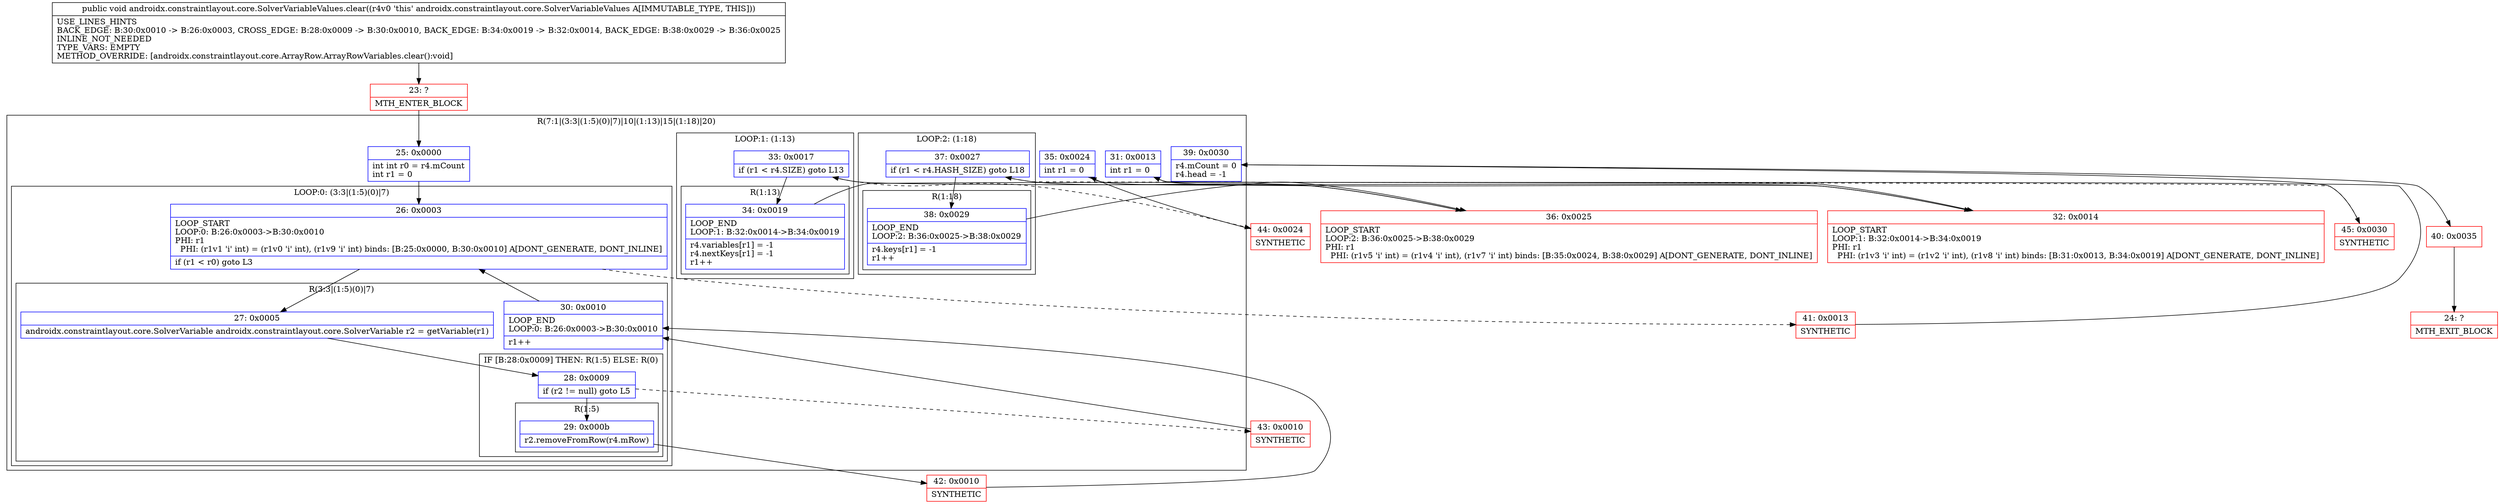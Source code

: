 digraph "CFG forandroidx.constraintlayout.core.SolverVariableValues.clear()V" {
subgraph cluster_Region_1620798736 {
label = "R(7:1|(3:3|(1:5)(0)|7)|10|(1:13)|15|(1:18)|20)";
node [shape=record,color=blue];
Node_25 [shape=record,label="{25\:\ 0x0000|int int r0 = r4.mCount\lint r1 = 0\l}"];
subgraph cluster_LoopRegion_1710613385 {
label = "LOOP:0: (3:3|(1:5)(0)|7)";
node [shape=record,color=blue];
Node_26 [shape=record,label="{26\:\ 0x0003|LOOP_START\lLOOP:0: B:26:0x0003\-\>B:30:0x0010\lPHI: r1 \l  PHI: (r1v1 'i' int) = (r1v0 'i' int), (r1v9 'i' int) binds: [B:25:0x0000, B:30:0x0010] A[DONT_GENERATE, DONT_INLINE]\l|if (r1 \< r0) goto L3\l}"];
subgraph cluster_Region_652174400 {
label = "R(3:3|(1:5)(0)|7)";
node [shape=record,color=blue];
Node_27 [shape=record,label="{27\:\ 0x0005|androidx.constraintlayout.core.SolverVariable androidx.constraintlayout.core.SolverVariable r2 = getVariable(r1)\l}"];
subgraph cluster_IfRegion_1597577086 {
label = "IF [B:28:0x0009] THEN: R(1:5) ELSE: R(0)";
node [shape=record,color=blue];
Node_28 [shape=record,label="{28\:\ 0x0009|if (r2 != null) goto L5\l}"];
subgraph cluster_Region_383816409 {
label = "R(1:5)";
node [shape=record,color=blue];
Node_29 [shape=record,label="{29\:\ 0x000b|r2.removeFromRow(r4.mRow)\l}"];
}
subgraph cluster_Region_693693502 {
label = "R(0)";
node [shape=record,color=blue];
}
}
Node_30 [shape=record,label="{30\:\ 0x0010|LOOP_END\lLOOP:0: B:26:0x0003\-\>B:30:0x0010\l|r1++\l}"];
}
}
Node_31 [shape=record,label="{31\:\ 0x0013|int r1 = 0\l}"];
subgraph cluster_LoopRegion_1093564422 {
label = "LOOP:1: (1:13)";
node [shape=record,color=blue];
Node_33 [shape=record,label="{33\:\ 0x0017|if (r1 \< r4.SIZE) goto L13\l}"];
subgraph cluster_Region_2053533406 {
label = "R(1:13)";
node [shape=record,color=blue];
Node_34 [shape=record,label="{34\:\ 0x0019|LOOP_END\lLOOP:1: B:32:0x0014\-\>B:34:0x0019\l|r4.variables[r1] = \-1\lr4.nextKeys[r1] = \-1\lr1++\l}"];
}
}
Node_35 [shape=record,label="{35\:\ 0x0024|int r1 = 0\l}"];
subgraph cluster_LoopRegion_818230192 {
label = "LOOP:2: (1:18)";
node [shape=record,color=blue];
Node_37 [shape=record,label="{37\:\ 0x0027|if (r1 \< r4.HASH_SIZE) goto L18\l}"];
subgraph cluster_Region_1843772556 {
label = "R(1:18)";
node [shape=record,color=blue];
Node_38 [shape=record,label="{38\:\ 0x0029|LOOP_END\lLOOP:2: B:36:0x0025\-\>B:38:0x0029\l|r4.keys[r1] = \-1\lr1++\l}"];
}
}
Node_39 [shape=record,label="{39\:\ 0x0030|r4.mCount = 0\lr4.head = \-1\l}"];
}
Node_23 [shape=record,color=red,label="{23\:\ ?|MTH_ENTER_BLOCK\l}"];
Node_42 [shape=record,color=red,label="{42\:\ 0x0010|SYNTHETIC\l}"];
Node_43 [shape=record,color=red,label="{43\:\ 0x0010|SYNTHETIC\l}"];
Node_41 [shape=record,color=red,label="{41\:\ 0x0013|SYNTHETIC\l}"];
Node_32 [shape=record,color=red,label="{32\:\ 0x0014|LOOP_START\lLOOP:1: B:32:0x0014\-\>B:34:0x0019\lPHI: r1 \l  PHI: (r1v3 'i' int) = (r1v2 'i' int), (r1v8 'i' int) binds: [B:31:0x0013, B:34:0x0019] A[DONT_GENERATE, DONT_INLINE]\l}"];
Node_44 [shape=record,color=red,label="{44\:\ 0x0024|SYNTHETIC\l}"];
Node_36 [shape=record,color=red,label="{36\:\ 0x0025|LOOP_START\lLOOP:2: B:36:0x0025\-\>B:38:0x0029\lPHI: r1 \l  PHI: (r1v5 'i' int) = (r1v4 'i' int), (r1v7 'i' int) binds: [B:35:0x0024, B:38:0x0029] A[DONT_GENERATE, DONT_INLINE]\l}"];
Node_45 [shape=record,color=red,label="{45\:\ 0x0030|SYNTHETIC\l}"];
Node_40 [shape=record,color=red,label="{40\:\ 0x0035}"];
Node_24 [shape=record,color=red,label="{24\:\ ?|MTH_EXIT_BLOCK\l}"];
MethodNode[shape=record,label="{public void androidx.constraintlayout.core.SolverVariableValues.clear((r4v0 'this' androidx.constraintlayout.core.SolverVariableValues A[IMMUTABLE_TYPE, THIS]))  | USE_LINES_HINTS\lBACK_EDGE: B:30:0x0010 \-\> B:26:0x0003, CROSS_EDGE: B:28:0x0009 \-\> B:30:0x0010, BACK_EDGE: B:34:0x0019 \-\> B:32:0x0014, BACK_EDGE: B:38:0x0029 \-\> B:36:0x0025\lINLINE_NOT_NEEDED\lTYPE_VARS: EMPTY\lMETHOD_OVERRIDE: [androidx.constraintlayout.core.ArrayRow.ArrayRowVariables.clear():void]\l}"];
MethodNode -> Node_23;Node_25 -> Node_26;
Node_26 -> Node_27;
Node_26 -> Node_41[style=dashed];
Node_27 -> Node_28;
Node_28 -> Node_29;
Node_28 -> Node_43[style=dashed];
Node_29 -> Node_42;
Node_30 -> Node_26;
Node_31 -> Node_32;
Node_33 -> Node_34;
Node_33 -> Node_44[style=dashed];
Node_34 -> Node_32;
Node_35 -> Node_36;
Node_37 -> Node_38;
Node_37 -> Node_45[style=dashed];
Node_38 -> Node_36;
Node_39 -> Node_40;
Node_23 -> Node_25;
Node_42 -> Node_30;
Node_43 -> Node_30;
Node_41 -> Node_31;
Node_32 -> Node_33;
Node_44 -> Node_35;
Node_36 -> Node_37;
Node_45 -> Node_39;
Node_40 -> Node_24;
}

